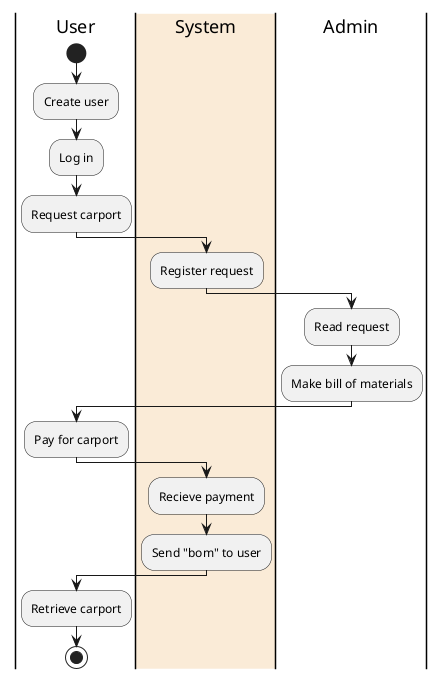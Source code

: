 @startuml
|User|
start




|#AntiqueWhite|System|
|User|
:Create user;
:Log in;
:Request carport;

|System|
:Register request;
|Admin|
:Read request;
|Admin|
:Make bill of materials;
|User|
:Pay for carport;
|System|
:Recieve payment;
|System|
:Send "bom" to user;


|User|
:Retrieve carport;
stop
@enduml